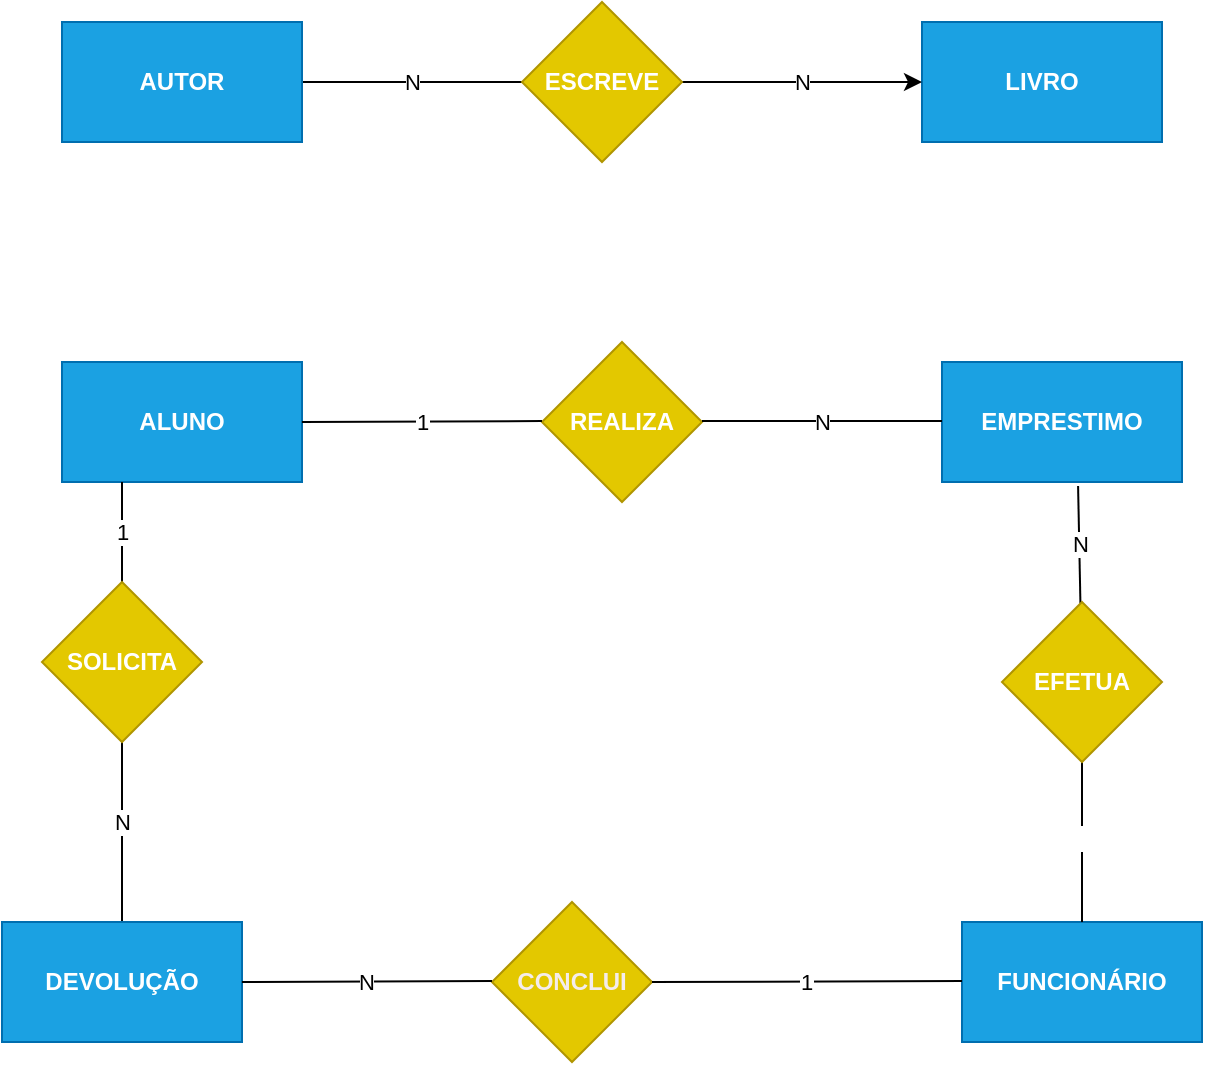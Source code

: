 <mxfile>
    <diagram id="4BT2QZfM6gUkdL1i9M8W" name="Page-1">
        <mxGraphModel dx="1386" dy="787" grid="1" gridSize="10" guides="1" tooltips="1" connect="1" arrows="1" fold="1" page="1" pageScale="1" pageWidth="850" pageHeight="1100" math="0" shadow="0">
            <root>
                <mxCell id="0"/>
                <mxCell id="1" parent="0"/>
                <mxCell id="9" value="N" style="edgeStyle=none;html=1;exitX=1;exitY=0.5;exitDx=0;exitDy=0;entryX=0;entryY=0.5;entryDx=0;entryDy=0;endArrow=none;endFill=0;" edge="1" parent="1" source="2" target="8">
                    <mxGeometry relative="1" as="geometry"/>
                </mxCell>
                <mxCell id="2" value="&lt;b&gt;AUTOR&lt;/b&gt;" style="rounded=0;whiteSpace=wrap;html=1;fillColor=#1ba1e2;fontColor=#ffffff;strokeColor=#006EAF;" vertex="1" parent="1">
                    <mxGeometry x="130" y="80" width="120" height="60" as="geometry"/>
                </mxCell>
                <mxCell id="3" value="&lt;b&gt;LIVRO&lt;/b&gt;" style="rounded=0;whiteSpace=wrap;html=1;fillColor=#1ba1e2;fontColor=#ffffff;strokeColor=#006EAF;" vertex="1" parent="1">
                    <mxGeometry x="560" y="80" width="120" height="60" as="geometry"/>
                </mxCell>
                <mxCell id="4" value="&lt;b&gt;FUNCIONÁRIO&lt;/b&gt;" style="rounded=0;whiteSpace=wrap;html=1;fillColor=#1ba1e2;fontColor=#ffffff;strokeColor=#006EAF;" vertex="1" parent="1">
                    <mxGeometry x="580" y="530" width="120" height="60" as="geometry"/>
                </mxCell>
                <mxCell id="5" value="&lt;b&gt;ALUNO&lt;/b&gt;" style="rounded=0;whiteSpace=wrap;html=1;fillColor=#1ba1e2;fontColor=#ffffff;strokeColor=#006EAF;" vertex="1" parent="1">
                    <mxGeometry x="130" y="250" width="120" height="60" as="geometry"/>
                </mxCell>
                <mxCell id="6" value="&lt;b&gt;EMPRESTIMO&lt;/b&gt;" style="rounded=0;whiteSpace=wrap;html=1;fillColor=#1ba1e2;fontColor=#ffffff;strokeColor=#006EAF;" vertex="1" parent="1">
                    <mxGeometry x="570" y="250" width="120" height="60" as="geometry"/>
                </mxCell>
                <mxCell id="26" value="N" style="edgeStyle=none;html=1;endArrow=none;endFill=0;" edge="1" parent="1" source="7">
                    <mxGeometry relative="1" as="geometry">
                        <mxPoint x="160" y="430" as="targetPoint"/>
                    </mxGeometry>
                </mxCell>
                <mxCell id="7" value="&lt;b&gt;DEVOLUÇÃO&lt;/b&gt;" style="rounded=0;whiteSpace=wrap;html=1;fillColor=#1ba1e2;fontColor=#ffffff;strokeColor=#006EAF;" vertex="1" parent="1">
                    <mxGeometry x="100" y="530" width="120" height="60" as="geometry"/>
                </mxCell>
                <mxCell id="10" value="N" style="edgeStyle=none;html=1;entryX=0;entryY=0.5;entryDx=0;entryDy=0;" edge="1" parent="1" source="8" target="3">
                    <mxGeometry relative="1" as="geometry"/>
                </mxCell>
                <mxCell id="8" value="&lt;b&gt;&lt;font color=&quot;#ffffff&quot;&gt;ESCREVE&lt;/font&gt;&lt;/b&gt;" style="rhombus;whiteSpace=wrap;html=1;fillColor=#e3c800;fontColor=#000000;strokeColor=#B09500;" vertex="1" parent="1">
                    <mxGeometry x="360" y="70" width="80" height="80" as="geometry"/>
                </mxCell>
                <mxCell id="11" value="&lt;b&gt;&lt;font color=&quot;#ffffff&quot;&gt;REALIZA&lt;/font&gt;&lt;/b&gt;" style="rhombus;whiteSpace=wrap;html=1;fillColor=#e3c800;fontColor=#000000;strokeColor=#B09500;" vertex="1" parent="1">
                    <mxGeometry x="370" y="240" width="80" height="80" as="geometry"/>
                </mxCell>
                <mxCell id="12" value="1" style="edgeStyle=none;html=1;exitX=1;exitY=0.5;exitDx=0;exitDy=0;entryX=0;entryY=0.5;entryDx=0;entryDy=0;endArrow=none;endFill=0;" edge="1" parent="1" source="5">
                    <mxGeometry relative="1" as="geometry">
                        <mxPoint x="260" y="279.5" as="sourcePoint"/>
                        <mxPoint x="370" y="279.5" as="targetPoint"/>
                    </mxGeometry>
                </mxCell>
                <mxCell id="13" value="N" style="edgeStyle=none;html=1;entryX=0;entryY=0.5;entryDx=0;entryDy=0;endArrow=none;endFill=0;" edge="1" parent="1">
                    <mxGeometry relative="1" as="geometry">
                        <mxPoint x="450" y="279.5" as="sourcePoint"/>
                        <mxPoint x="570" y="279.5" as="targetPoint"/>
                    </mxGeometry>
                </mxCell>
                <mxCell id="16" style="edgeStyle=none;html=1;endArrow=none;endFill=0;" edge="1" parent="1">
                    <mxGeometry relative="1" as="geometry">
                        <mxPoint x="640" y="530" as="sourcePoint"/>
                        <mxPoint x="640" y="420" as="targetPoint"/>
                    </mxGeometry>
                </mxCell>
                <mxCell id="29" value="1" style="edgeLabel;html=1;align=center;verticalAlign=middle;resizable=0;points=[];fontColor=#FFFFFF;" vertex="1" connectable="0" parent="16">
                    <mxGeometry x="-0.236" y="-1" relative="1" as="geometry">
                        <mxPoint as="offset"/>
                    </mxGeometry>
                </mxCell>
                <mxCell id="18" value="N" style="edgeStyle=none;html=1;entryX=0.567;entryY=1.033;entryDx=0;entryDy=0;endArrow=none;endFill=0;entryPerimeter=0;startArrow=none;" edge="1" parent="1" source="15" target="6">
                    <mxGeometry relative="1" as="geometry">
                        <mxPoint x="640" y="420" as="sourcePoint"/>
                        <mxPoint x="690" y="419.5" as="targetPoint"/>
                    </mxGeometry>
                </mxCell>
                <mxCell id="19" value="&lt;b&gt;&lt;font color=&quot;#f4ecec&quot;&gt;CONCLUI&lt;/font&gt;&lt;/b&gt;" style="rhombus;whiteSpace=wrap;html=1;fillColor=#e3c800;fontColor=#000000;strokeColor=#B09500;" vertex="1" parent="1">
                    <mxGeometry x="345" y="520" width="80" height="80" as="geometry"/>
                </mxCell>
                <mxCell id="22" value="" style="edgeStyle=none;html=1;entryX=0.5;entryY=1;entryDx=0;entryDy=0;endArrow=none;endFill=0;entryPerimeter=0;" edge="1" parent="1" target="15">
                    <mxGeometry relative="1" as="geometry">
                        <mxPoint x="640" y="420" as="sourcePoint"/>
                        <mxPoint x="638.04" y="311.98" as="targetPoint"/>
                    </mxGeometry>
                </mxCell>
                <mxCell id="15" value="&lt;b&gt;&lt;font color=&quot;#ffffff&quot;&gt;EFETUA&lt;/font&gt;&lt;/b&gt;" style="rhombus;whiteSpace=wrap;html=1;fillColor=#e3c800;fontColor=#000000;strokeColor=#B09500;" vertex="1" parent="1">
                    <mxGeometry x="600" y="370" width="80" height="80" as="geometry"/>
                </mxCell>
                <mxCell id="24" value="1" style="edgeStyle=none;html=1;entryX=0;entryY=0.5;entryDx=0;entryDy=0;endArrow=none;endFill=0;exitX=1;exitY=0.5;exitDx=0;exitDy=0;" edge="1" parent="1" source="19">
                    <mxGeometry relative="1" as="geometry">
                        <mxPoint x="430" y="560" as="sourcePoint"/>
                        <mxPoint x="580" y="559.5" as="targetPoint"/>
                    </mxGeometry>
                </mxCell>
                <mxCell id="25" value="N" style="edgeStyle=none;html=1;entryX=0;entryY=0.5;entryDx=0;entryDy=0;endArrow=none;endFill=0;" edge="1" parent="1">
                    <mxGeometry relative="1" as="geometry">
                        <mxPoint x="220" y="560" as="sourcePoint"/>
                        <mxPoint x="345" y="559.5" as="targetPoint"/>
                    </mxGeometry>
                </mxCell>
                <mxCell id="28" value="1" style="edgeStyle=none;html=1;entryX=0.25;entryY=1;entryDx=0;entryDy=0;endArrow=none;endFill=0;" edge="1" parent="1" source="27" target="5">
                    <mxGeometry relative="1" as="geometry"/>
                </mxCell>
                <mxCell id="27" value="&lt;b&gt;&lt;font color=&quot;#ffffff&quot;&gt;SOLICITA&lt;/font&gt;&lt;/b&gt;" style="rhombus;whiteSpace=wrap;html=1;fillColor=#e3c800;fontColor=#000000;strokeColor=#B09500;" vertex="1" parent="1">
                    <mxGeometry x="120" y="360" width="80" height="80" as="geometry"/>
                </mxCell>
            </root>
        </mxGraphModel>
    </diagram>
</mxfile>